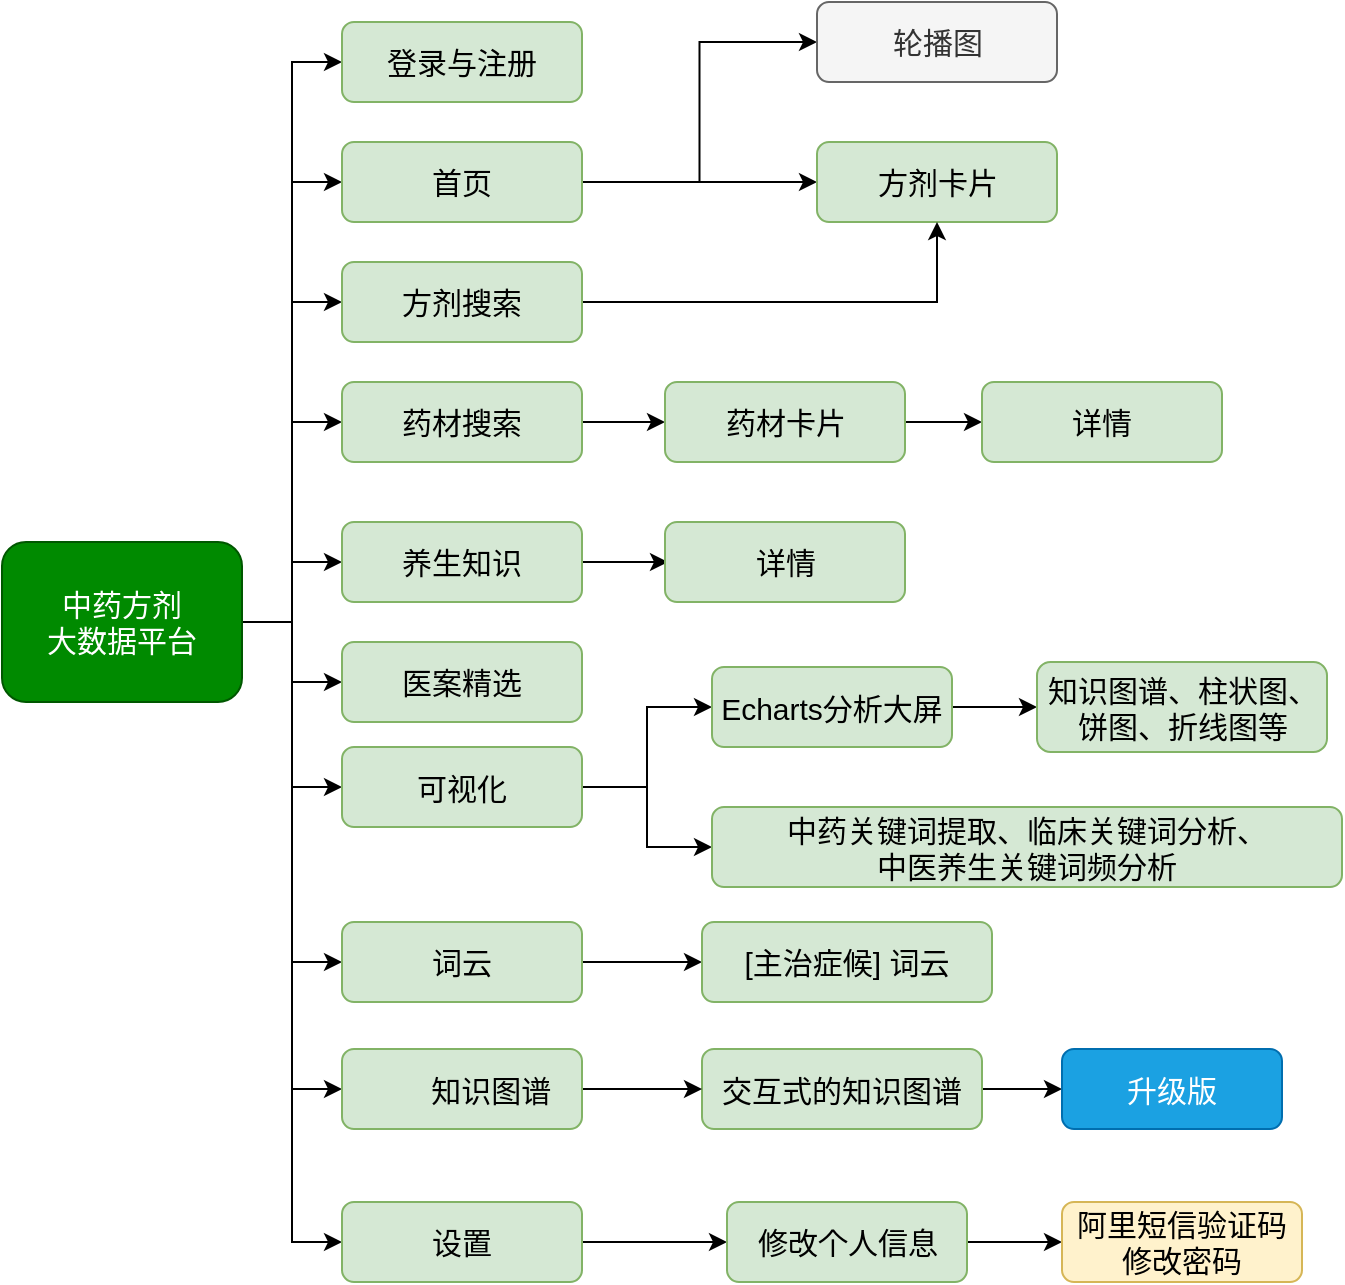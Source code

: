 <mxfile version="21.1.2" type="github">
  <diagram name="第 1 页" id="cnBMpmwu3O2mLDWDtyyw">
    <mxGraphModel dx="1003" dy="1798" grid="1" gridSize="10" guides="1" tooltips="1" connect="1" arrows="1" fold="1" page="1" pageScale="1" pageWidth="827" pageHeight="1169" math="0" shadow="0">
      <root>
        <mxCell id="0" />
        <mxCell id="1" parent="0" />
        <mxCell id="d8EzzS2z0Zi32wdxlMhy-1" style="edgeStyle=orthogonalEdgeStyle;rounded=0;orthogonalLoop=1;jettySize=auto;html=1;exitX=1;exitY=0.5;exitDx=0;exitDy=0;entryX=0;entryY=0.5;entryDx=0;entryDy=0;" edge="1" parent="1" source="d8EzzS2z0Zi32wdxlMhy-12" target="d8EzzS2z0Zi32wdxlMhy-16">
          <mxGeometry relative="1" as="geometry" />
        </mxCell>
        <mxCell id="d8EzzS2z0Zi32wdxlMhy-2" style="edgeStyle=orthogonalEdgeStyle;rounded=0;orthogonalLoop=1;jettySize=auto;html=1;exitX=1;exitY=0.5;exitDx=0;exitDy=0;entryX=0;entryY=0.5;entryDx=0;entryDy=0;" edge="1" parent="1" source="d8EzzS2z0Zi32wdxlMhy-12" target="d8EzzS2z0Zi32wdxlMhy-15">
          <mxGeometry relative="1" as="geometry" />
        </mxCell>
        <mxCell id="d8EzzS2z0Zi32wdxlMhy-3" style="edgeStyle=orthogonalEdgeStyle;rounded=0;orthogonalLoop=1;jettySize=auto;html=1;exitX=1;exitY=0.5;exitDx=0;exitDy=0;entryX=0;entryY=0.5;entryDx=0;entryDy=0;" edge="1" parent="1" source="d8EzzS2z0Zi32wdxlMhy-12" target="d8EzzS2z0Zi32wdxlMhy-19">
          <mxGeometry relative="1" as="geometry" />
        </mxCell>
        <mxCell id="d8EzzS2z0Zi32wdxlMhy-4" style="edgeStyle=orthogonalEdgeStyle;rounded=0;orthogonalLoop=1;jettySize=auto;html=1;exitX=1;exitY=0.5;exitDx=0;exitDy=0;entryX=0;entryY=0.5;entryDx=0;entryDy=0;" edge="1" parent="1" source="d8EzzS2z0Zi32wdxlMhy-12" target="d8EzzS2z0Zi32wdxlMhy-22">
          <mxGeometry relative="1" as="geometry">
            <mxPoint x="230" y="-690" as="targetPoint" />
          </mxGeometry>
        </mxCell>
        <mxCell id="d8EzzS2z0Zi32wdxlMhy-6" style="edgeStyle=orthogonalEdgeStyle;rounded=0;orthogonalLoop=1;jettySize=auto;html=1;exitX=1;exitY=0.5;exitDx=0;exitDy=0;entryX=0;entryY=0.5;entryDx=0;entryDy=0;" edge="1" parent="1" source="d8EzzS2z0Zi32wdxlMhy-12" target="d8EzzS2z0Zi32wdxlMhy-28">
          <mxGeometry relative="1" as="geometry" />
        </mxCell>
        <mxCell id="d8EzzS2z0Zi32wdxlMhy-7" style="edgeStyle=orthogonalEdgeStyle;rounded=0;orthogonalLoop=1;jettySize=auto;html=1;exitX=1;exitY=0.5;exitDx=0;exitDy=0;entryX=0;entryY=0.5;entryDx=0;entryDy=0;" edge="1" parent="1" source="d8EzzS2z0Zi32wdxlMhy-38" target="d8EzzS2z0Zi32wdxlMhy-32">
          <mxGeometry relative="1" as="geometry">
            <mxPoint x="420" y="-510" as="sourcePoint" />
          </mxGeometry>
        </mxCell>
        <mxCell id="d8EzzS2z0Zi32wdxlMhy-9" style="edgeStyle=orthogonalEdgeStyle;rounded=0;orthogonalLoop=1;jettySize=auto;html=1;exitX=1;exitY=0.5;exitDx=0;exitDy=0;entryX=0;entryY=0.5;entryDx=0;entryDy=0;fontSize=20;" edge="1" parent="1" source="d8EzzS2z0Zi32wdxlMhy-12" target="d8EzzS2z0Zi32wdxlMhy-38">
          <mxGeometry relative="1" as="geometry" />
        </mxCell>
        <mxCell id="d8EzzS2z0Zi32wdxlMhy-10" style="edgeStyle=orthogonalEdgeStyle;rounded=0;orthogonalLoop=1;jettySize=auto;html=1;exitX=1;exitY=0.5;exitDx=0;exitDy=0;entryX=0;entryY=0.5;entryDx=0;entryDy=0;" edge="1" parent="1" source="d8EzzS2z0Zi32wdxlMhy-12" target="d8EzzS2z0Zi32wdxlMhy-42">
          <mxGeometry relative="1" as="geometry" />
        </mxCell>
        <mxCell id="d8EzzS2z0Zi32wdxlMhy-11" style="edgeStyle=orthogonalEdgeStyle;rounded=0;orthogonalLoop=1;jettySize=auto;html=1;exitX=1;exitY=0.5;exitDx=0;exitDy=0;entryX=0;entryY=0.5;entryDx=0;entryDy=0;fontSize=17;" edge="1" parent="1" source="d8EzzS2z0Zi32wdxlMhy-12" target="d8EzzS2z0Zi32wdxlMhy-46">
          <mxGeometry relative="1" as="geometry" />
        </mxCell>
        <mxCell id="d8EzzS2z0Zi32wdxlMhy-57" style="edgeStyle=orthogonalEdgeStyle;rounded=0;orthogonalLoop=1;jettySize=auto;html=1;exitX=1;exitY=0.5;exitDx=0;exitDy=0;entryX=0;entryY=0.5;entryDx=0;entryDy=0;" edge="1" parent="1" source="d8EzzS2z0Zi32wdxlMhy-12" target="d8EzzS2z0Zi32wdxlMhy-53">
          <mxGeometry relative="1" as="geometry" />
        </mxCell>
        <mxCell id="d8EzzS2z0Zi32wdxlMhy-60" style="edgeStyle=orthogonalEdgeStyle;rounded=0;orthogonalLoop=1;jettySize=auto;html=1;exitX=1;exitY=0.5;exitDx=0;exitDy=0;entryX=0;entryY=0.5;entryDx=0;entryDy=0;" edge="1" parent="1" source="d8EzzS2z0Zi32wdxlMhy-12" target="d8EzzS2z0Zi32wdxlMhy-59">
          <mxGeometry relative="1" as="geometry" />
        </mxCell>
        <mxCell id="d8EzzS2z0Zi32wdxlMhy-12" value="中药方剂&lt;br&gt;大数据平台" style="rounded=1;whiteSpace=wrap;html=1;fontSize=15;fillColor=#008a00;strokeColor=#005700;fontColor=#ffffff;" vertex="1" parent="1">
          <mxGeometry x="100" y="-840" width="120" height="80" as="geometry" />
        </mxCell>
        <mxCell id="d8EzzS2z0Zi32wdxlMhy-13" style="edgeStyle=orthogonalEdgeStyle;rounded=0;orthogonalLoop=1;jettySize=auto;html=1;exitX=1;exitY=0.5;exitDx=0;exitDy=0;entryX=0;entryY=0.5;entryDx=0;entryDy=0;" edge="1" parent="1" source="d8EzzS2z0Zi32wdxlMhy-15" target="d8EzzS2z0Zi32wdxlMhy-20">
          <mxGeometry relative="1" as="geometry" />
        </mxCell>
        <mxCell id="d8EzzS2z0Zi32wdxlMhy-14" style="edgeStyle=orthogonalEdgeStyle;rounded=0;orthogonalLoop=1;jettySize=auto;html=1;exitX=1;exitY=0.5;exitDx=0;exitDy=0;entryX=0;entryY=0.5;entryDx=0;entryDy=0;fontSize=17;" edge="1" parent="1" source="d8EzzS2z0Zi32wdxlMhy-15" target="d8EzzS2z0Zi32wdxlMhy-44">
          <mxGeometry relative="1" as="geometry" />
        </mxCell>
        <mxCell id="d8EzzS2z0Zi32wdxlMhy-15" value="首页" style="rounded=1;whiteSpace=wrap;html=1;fontSize=15;fillColor=#d5e8d4;strokeColor=#82b366;" vertex="1" parent="1">
          <mxGeometry x="270" y="-1040" width="120" height="40" as="geometry" />
        </mxCell>
        <mxCell id="d8EzzS2z0Zi32wdxlMhy-16" value="登录与注册" style="rounded=1;whiteSpace=wrap;html=1;fontSize=15;fillColor=#d5e8d4;strokeColor=#82b366;" vertex="1" parent="1">
          <mxGeometry x="270" y="-1100" width="120" height="40" as="geometry" />
        </mxCell>
        <mxCell id="d8EzzS2z0Zi32wdxlMhy-17" style="edgeStyle=orthogonalEdgeStyle;rounded=0;orthogonalLoop=1;jettySize=auto;html=1;exitX=1;exitY=0.5;exitDx=0;exitDy=0;entryX=0;entryY=0.5;entryDx=0;entryDy=0;" edge="1" parent="1" source="d8EzzS2z0Zi32wdxlMhy-19" target="d8EzzS2z0Zi32wdxlMhy-26">
          <mxGeometry relative="1" as="geometry" />
        </mxCell>
        <mxCell id="d8EzzS2z0Zi32wdxlMhy-18" style="edgeStyle=orthogonalEdgeStyle;rounded=0;orthogonalLoop=1;jettySize=auto;html=1;exitX=1;exitY=0.5;exitDx=0;exitDy=0;entryX=0;entryY=0.5;entryDx=0;entryDy=0;fontSize=15;" edge="1" parent="1" source="d8EzzS2z0Zi32wdxlMhy-19" target="d8EzzS2z0Zi32wdxlMhy-43">
          <mxGeometry relative="1" as="geometry" />
        </mxCell>
        <mxCell id="d8EzzS2z0Zi32wdxlMhy-19" value="可视化" style="rounded=1;whiteSpace=wrap;html=1;fontSize=15;fillColor=#d5e8d4;strokeColor=#82b366;" vertex="1" parent="1">
          <mxGeometry x="270" y="-737.5" width="120" height="40" as="geometry" />
        </mxCell>
        <mxCell id="d8EzzS2z0Zi32wdxlMhy-20" value="方剂卡片" style="rounded=1;whiteSpace=wrap;html=1;fontSize=15;fillColor=#d5e8d4;strokeColor=#82b366;" vertex="1" parent="1">
          <mxGeometry x="507.5" y="-1040" width="120" height="40" as="geometry" />
        </mxCell>
        <mxCell id="d8EzzS2z0Zi32wdxlMhy-21" style="edgeStyle=orthogonalEdgeStyle;rounded=0;orthogonalLoop=1;jettySize=auto;html=1;exitX=1;exitY=0.5;exitDx=0;exitDy=0;entryX=0;entryY=0.5;entryDx=0;entryDy=0;" edge="1" parent="1" source="d8EzzS2z0Zi32wdxlMhy-22" target="d8EzzS2z0Zi32wdxlMhy-24">
          <mxGeometry relative="1" as="geometry" />
        </mxCell>
        <mxCell id="d8EzzS2z0Zi32wdxlMhy-22" value="词云" style="rounded=1;whiteSpace=wrap;html=1;fontSize=15;fillColor=#d5e8d4;strokeColor=#82b366;" vertex="1" parent="1">
          <mxGeometry x="270" y="-650" width="120" height="40" as="geometry" />
        </mxCell>
        <mxCell id="d8EzzS2z0Zi32wdxlMhy-24" value="[主治症候] 词云" style="rounded=1;whiteSpace=wrap;html=1;fontSize=15;fillColor=#d5e8d4;strokeColor=#82b366;" vertex="1" parent="1">
          <mxGeometry x="450" y="-650" width="145" height="40" as="geometry" />
        </mxCell>
        <mxCell id="d8EzzS2z0Zi32wdxlMhy-25" style="edgeStyle=orthogonalEdgeStyle;rounded=0;orthogonalLoop=1;jettySize=auto;html=1;exitX=1;exitY=0.5;exitDx=0;exitDy=0;entryX=0;entryY=0.5;entryDx=0;entryDy=0;" edge="1" parent="1" source="d8EzzS2z0Zi32wdxlMhy-26" target="d8EzzS2z0Zi32wdxlMhy-33">
          <mxGeometry relative="1" as="geometry" />
        </mxCell>
        <mxCell id="d8EzzS2z0Zi32wdxlMhy-26" value="Echarts分析大屏" style="rounded=1;whiteSpace=wrap;html=1;fontSize=15;fillColor=#d5e8d4;strokeColor=#82b366;" vertex="1" parent="1">
          <mxGeometry x="455" y="-777.5" width="120" height="40" as="geometry" />
        </mxCell>
        <mxCell id="d8EzzS2z0Zi32wdxlMhy-27" value="" style="edgeStyle=orthogonalEdgeStyle;rounded=0;orthogonalLoop=1;jettySize=auto;html=1;entryX=0.5;entryY=1;entryDx=0;entryDy=0;" edge="1" parent="1" source="d8EzzS2z0Zi32wdxlMhy-28" target="d8EzzS2z0Zi32wdxlMhy-20">
          <mxGeometry relative="1" as="geometry">
            <mxPoint x="460" y="-980" as="targetPoint" />
          </mxGeometry>
        </mxCell>
        <mxCell id="d8EzzS2z0Zi32wdxlMhy-28" value="方剂搜索" style="rounded=1;whiteSpace=wrap;html=1;fontSize=15;fillColor=#d5e8d4;strokeColor=#82b366;" vertex="1" parent="1">
          <mxGeometry x="270" y="-980" width="120" height="40" as="geometry" />
        </mxCell>
        <mxCell id="d8EzzS2z0Zi32wdxlMhy-31" style="edgeStyle=orthogonalEdgeStyle;rounded=0;orthogonalLoop=1;jettySize=auto;html=1;exitX=1;exitY=0.5;exitDx=0;exitDy=0;entryX=0;entryY=0.5;entryDx=0;entryDy=0;" edge="1" parent="1" source="d8EzzS2z0Zi32wdxlMhy-32" target="d8EzzS2z0Zi32wdxlMhy-34">
          <mxGeometry relative="1" as="geometry" />
        </mxCell>
        <mxCell id="d8EzzS2z0Zi32wdxlMhy-32" value="修改个人信息" style="rounded=1;whiteSpace=wrap;html=1;fontSize=15;fillColor=#d5e8d4;strokeColor=#82b366;" vertex="1" parent="1">
          <mxGeometry x="462.5" y="-510" width="120" height="40" as="geometry" />
        </mxCell>
        <mxCell id="d8EzzS2z0Zi32wdxlMhy-33" value="知识图谱、柱状图、饼图、折线图等" style="rounded=1;whiteSpace=wrap;html=1;fontSize=15;fillColor=#d5e8d4;strokeColor=#82b366;" vertex="1" parent="1">
          <mxGeometry x="617.5" y="-780" width="145" height="45" as="geometry" />
        </mxCell>
        <mxCell id="d8EzzS2z0Zi32wdxlMhy-34" value="阿里短信验证码修改密码" style="rounded=1;whiteSpace=wrap;html=1;fontSize=15;fillColor=#fff2cc;strokeColor=#d6b656;" vertex="1" parent="1">
          <mxGeometry x="630" y="-510" width="120" height="40" as="geometry" />
        </mxCell>
        <mxCell id="d8EzzS2z0Zi32wdxlMhy-38" value="设置" style="rounded=1;whiteSpace=wrap;html=1;fontSize=15;fillColor=#d5e8d4;strokeColor=#82b366;" vertex="1" parent="1">
          <mxGeometry x="270" y="-510" width="120" height="40" as="geometry" />
        </mxCell>
        <mxCell id="d8EzzS2z0Zi32wdxlMhy-39" style="edgeStyle=orthogonalEdgeStyle;rounded=0;orthogonalLoop=1;jettySize=auto;html=1;exitX=1;exitY=0.5;exitDx=0;exitDy=0;entryX=0;entryY=0.5;entryDx=0;entryDy=0;fontSize=17;" edge="1" parent="1" source="d8EzzS2z0Zi32wdxlMhy-40" target="d8EzzS2z0Zi32wdxlMhy-51">
          <mxGeometry relative="1" as="geometry" />
        </mxCell>
        <mxCell id="d8EzzS2z0Zi32wdxlMhy-40" value="交互式的知识图谱" style="rounded=1;whiteSpace=wrap;html=1;fontSize=15;fillColor=#d5e8d4;strokeColor=#82b366;" vertex="1" parent="1">
          <mxGeometry x="450" y="-586.5" width="140" height="40" as="geometry" />
        </mxCell>
        <mxCell id="d8EzzS2z0Zi32wdxlMhy-41" style="edgeStyle=orthogonalEdgeStyle;rounded=0;orthogonalLoop=1;jettySize=auto;html=1;exitX=1;exitY=0.5;exitDx=0;exitDy=0;entryX=0;entryY=0.5;entryDx=0;entryDy=0;" edge="1" parent="1" source="d8EzzS2z0Zi32wdxlMhy-42" target="d8EzzS2z0Zi32wdxlMhy-40">
          <mxGeometry relative="1" as="geometry" />
        </mxCell>
        <mxCell id="d8EzzS2z0Zi32wdxlMhy-42" value="&amp;nbsp; &amp;nbsp; &amp;nbsp; &amp;nbsp;知识图谱" style="rounded=1;whiteSpace=wrap;html=1;fontSize=15;fillColor=#d5e8d4;strokeColor=#82b366;" vertex="1" parent="1">
          <mxGeometry x="270" y="-586.5" width="120" height="40" as="geometry" />
        </mxCell>
        <mxCell id="d8EzzS2z0Zi32wdxlMhy-43" value="中药关键词提取、临床关键词分析、&lt;br&gt;中医养生关键词频分析" style="rounded=1;whiteSpace=wrap;html=1;fontSize=15;fillColor=#d5e8d4;strokeColor=#82b366;" vertex="1" parent="1">
          <mxGeometry x="455" y="-707.5" width="315" height="40" as="geometry" />
        </mxCell>
        <mxCell id="d8EzzS2z0Zi32wdxlMhy-44" value="轮播图" style="rounded=1;whiteSpace=wrap;html=1;fontSize=15;fillColor=#f5f5f5;strokeColor=#666666;fontColor=#333333;" vertex="1" parent="1">
          <mxGeometry x="507.5" y="-1110" width="120" height="40" as="geometry" />
        </mxCell>
        <mxCell id="d8EzzS2z0Zi32wdxlMhy-45" style="edgeStyle=orthogonalEdgeStyle;rounded=0;orthogonalLoop=1;jettySize=auto;html=1;exitX=1;exitY=0.5;exitDx=0;exitDy=0;entryX=0;entryY=0.5;entryDx=0;entryDy=0;fontSize=17;" edge="1" parent="1" source="d8EzzS2z0Zi32wdxlMhy-46" target="d8EzzS2z0Zi32wdxlMhy-48">
          <mxGeometry relative="1" as="geometry" />
        </mxCell>
        <mxCell id="d8EzzS2z0Zi32wdxlMhy-46" value="药材搜索" style="rounded=1;whiteSpace=wrap;html=1;fontSize=15;fillColor=#d5e8d4;strokeColor=#82b366;" vertex="1" parent="1">
          <mxGeometry x="270" y="-920" width="120" height="40" as="geometry" />
        </mxCell>
        <mxCell id="d8EzzS2z0Zi32wdxlMhy-47" style="edgeStyle=orthogonalEdgeStyle;rounded=0;orthogonalLoop=1;jettySize=auto;html=1;exitX=1;exitY=0.5;exitDx=0;exitDy=0;entryX=0;entryY=0.5;entryDx=0;entryDy=0;fontSize=17;" edge="1" parent="1" source="d8EzzS2z0Zi32wdxlMhy-48" target="d8EzzS2z0Zi32wdxlMhy-49">
          <mxGeometry relative="1" as="geometry" />
        </mxCell>
        <mxCell id="d8EzzS2z0Zi32wdxlMhy-48" value="药材卡片" style="rounded=1;whiteSpace=wrap;html=1;fontSize=15;fillColor=#d5e8d4;strokeColor=#82b366;" vertex="1" parent="1">
          <mxGeometry x="431.5" y="-920" width="120" height="40" as="geometry" />
        </mxCell>
        <mxCell id="d8EzzS2z0Zi32wdxlMhy-49" value="详情" style="rounded=1;whiteSpace=wrap;html=1;fontSize=15;fillColor=#d5e8d4;strokeColor=#82b366;" vertex="1" parent="1">
          <mxGeometry x="590" y="-920" width="120" height="40" as="geometry" />
        </mxCell>
        <mxCell id="d8EzzS2z0Zi32wdxlMhy-50" value="" style="shape=image;html=1;verticalAlign=top;verticalLabelPosition=bottom;labelBackgroundColor=#ffffff;imageAspect=0;aspect=fixed;image=https://cdn1.iconfinder.com/data/icons/filled-line-christmas-icons/75/_star-128.png;fontSize=17;" vertex="1" parent="1">
          <mxGeometry x="267.5" y="-590" width="47" height="47" as="geometry" />
        </mxCell>
        <mxCell id="d8EzzS2z0Zi32wdxlMhy-51" value="升级版" style="rounded=1;whiteSpace=wrap;html=1;fontSize=15;fillColor=#1ba1e2;strokeColor=#006EAF;fontColor=#ffffff;" vertex="1" parent="1">
          <mxGeometry x="630" y="-586.5" width="110" height="40" as="geometry" />
        </mxCell>
        <mxCell id="d8EzzS2z0Zi32wdxlMhy-52" style="edgeStyle=orthogonalEdgeStyle;rounded=0;orthogonalLoop=1;jettySize=auto;html=1;exitX=1;exitY=0.5;exitDx=0;exitDy=0;entryX=0;entryY=0.5;entryDx=0;entryDy=0;fontSize=17;" edge="1" parent="1" source="d8EzzS2z0Zi32wdxlMhy-53">
          <mxGeometry relative="1" as="geometry">
            <mxPoint x="433" y="-830" as="targetPoint" />
          </mxGeometry>
        </mxCell>
        <mxCell id="d8EzzS2z0Zi32wdxlMhy-53" value="养生知识" style="rounded=1;whiteSpace=wrap;html=1;fontSize=15;fillColor=#d5e8d4;strokeColor=#82b366;" vertex="1" parent="1">
          <mxGeometry x="270" y="-850" width="120" height="40" as="geometry" />
        </mxCell>
        <mxCell id="d8EzzS2z0Zi32wdxlMhy-56" value="详情" style="rounded=1;whiteSpace=wrap;html=1;fontSize=15;fillColor=#d5e8d4;strokeColor=#82b366;" vertex="1" parent="1">
          <mxGeometry x="431.5" y="-850" width="120" height="40" as="geometry" />
        </mxCell>
        <mxCell id="d8EzzS2z0Zi32wdxlMhy-59" value="医案精选" style="rounded=1;whiteSpace=wrap;html=1;fontSize=15;fillColor=#d5e8d4;strokeColor=#82b366;" vertex="1" parent="1">
          <mxGeometry x="270" y="-790" width="120" height="40" as="geometry" />
        </mxCell>
      </root>
    </mxGraphModel>
  </diagram>
</mxfile>
